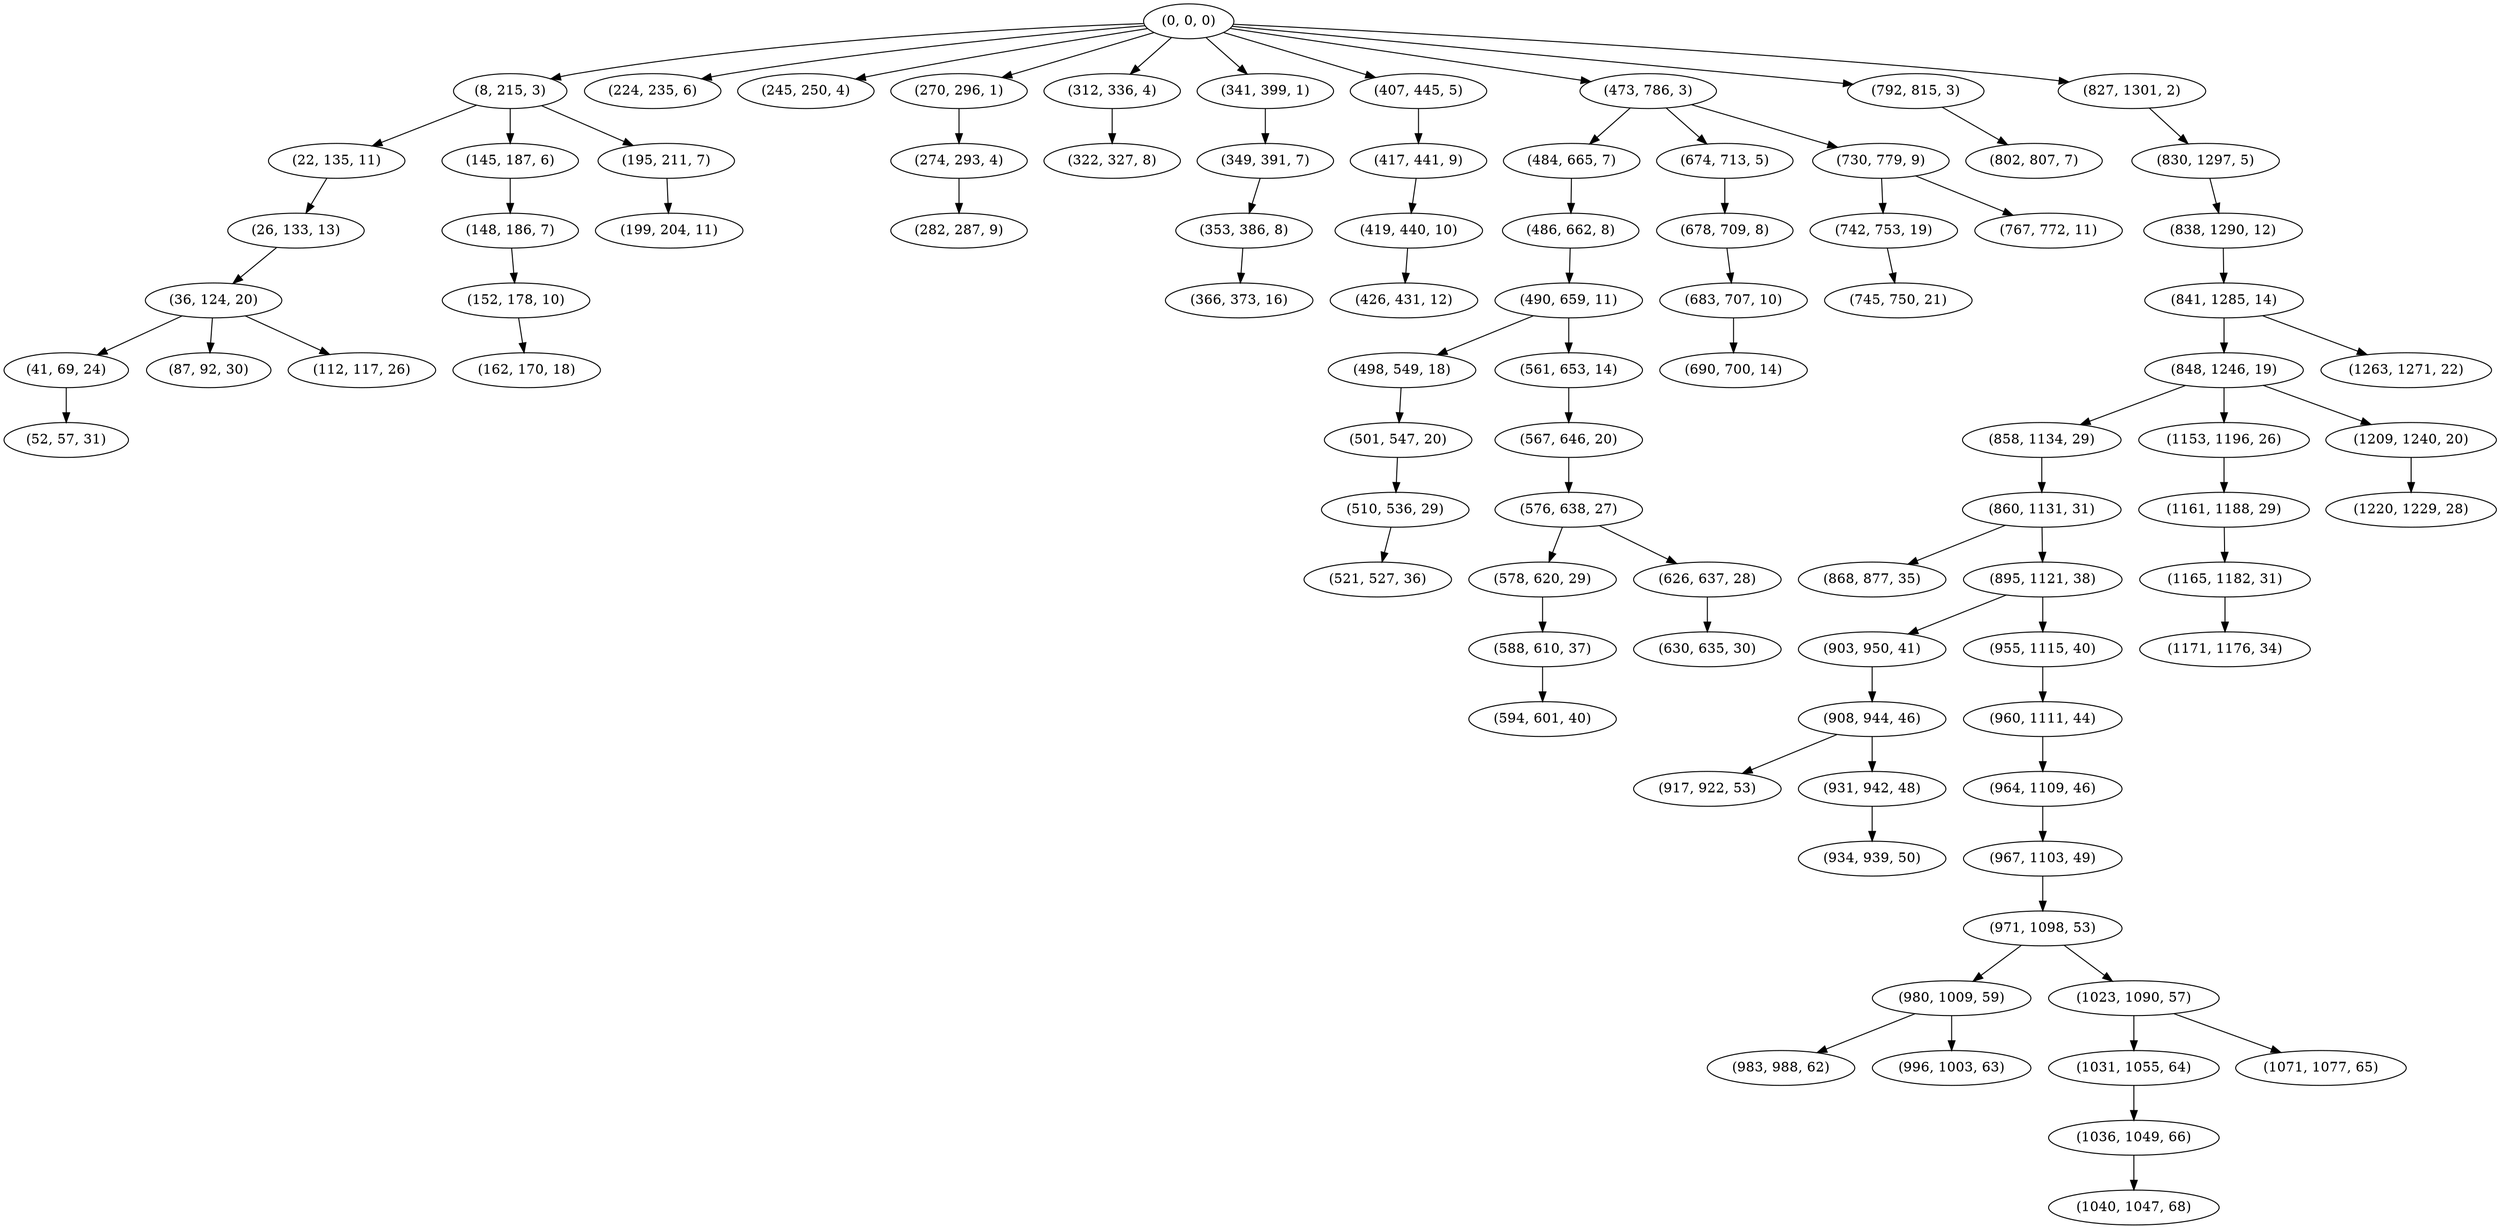 digraph tree {
    "(0, 0, 0)";
    "(8, 215, 3)";
    "(22, 135, 11)";
    "(26, 133, 13)";
    "(36, 124, 20)";
    "(41, 69, 24)";
    "(52, 57, 31)";
    "(87, 92, 30)";
    "(112, 117, 26)";
    "(145, 187, 6)";
    "(148, 186, 7)";
    "(152, 178, 10)";
    "(162, 170, 18)";
    "(195, 211, 7)";
    "(199, 204, 11)";
    "(224, 235, 6)";
    "(245, 250, 4)";
    "(270, 296, 1)";
    "(274, 293, 4)";
    "(282, 287, 9)";
    "(312, 336, 4)";
    "(322, 327, 8)";
    "(341, 399, 1)";
    "(349, 391, 7)";
    "(353, 386, 8)";
    "(366, 373, 16)";
    "(407, 445, 5)";
    "(417, 441, 9)";
    "(419, 440, 10)";
    "(426, 431, 12)";
    "(473, 786, 3)";
    "(484, 665, 7)";
    "(486, 662, 8)";
    "(490, 659, 11)";
    "(498, 549, 18)";
    "(501, 547, 20)";
    "(510, 536, 29)";
    "(521, 527, 36)";
    "(561, 653, 14)";
    "(567, 646, 20)";
    "(576, 638, 27)";
    "(578, 620, 29)";
    "(588, 610, 37)";
    "(594, 601, 40)";
    "(626, 637, 28)";
    "(630, 635, 30)";
    "(674, 713, 5)";
    "(678, 709, 8)";
    "(683, 707, 10)";
    "(690, 700, 14)";
    "(730, 779, 9)";
    "(742, 753, 19)";
    "(745, 750, 21)";
    "(767, 772, 11)";
    "(792, 815, 3)";
    "(802, 807, 7)";
    "(827, 1301, 2)";
    "(830, 1297, 5)";
    "(838, 1290, 12)";
    "(841, 1285, 14)";
    "(848, 1246, 19)";
    "(858, 1134, 29)";
    "(860, 1131, 31)";
    "(868, 877, 35)";
    "(895, 1121, 38)";
    "(903, 950, 41)";
    "(908, 944, 46)";
    "(917, 922, 53)";
    "(931, 942, 48)";
    "(934, 939, 50)";
    "(955, 1115, 40)";
    "(960, 1111, 44)";
    "(964, 1109, 46)";
    "(967, 1103, 49)";
    "(971, 1098, 53)";
    "(980, 1009, 59)";
    "(983, 988, 62)";
    "(996, 1003, 63)";
    "(1023, 1090, 57)";
    "(1031, 1055, 64)";
    "(1036, 1049, 66)";
    "(1040, 1047, 68)";
    "(1071, 1077, 65)";
    "(1153, 1196, 26)";
    "(1161, 1188, 29)";
    "(1165, 1182, 31)";
    "(1171, 1176, 34)";
    "(1209, 1240, 20)";
    "(1220, 1229, 28)";
    "(1263, 1271, 22)";
    "(0, 0, 0)" -> "(8, 215, 3)";
    "(0, 0, 0)" -> "(224, 235, 6)";
    "(0, 0, 0)" -> "(245, 250, 4)";
    "(0, 0, 0)" -> "(270, 296, 1)";
    "(0, 0, 0)" -> "(312, 336, 4)";
    "(0, 0, 0)" -> "(341, 399, 1)";
    "(0, 0, 0)" -> "(407, 445, 5)";
    "(0, 0, 0)" -> "(473, 786, 3)";
    "(0, 0, 0)" -> "(792, 815, 3)";
    "(0, 0, 0)" -> "(827, 1301, 2)";
    "(8, 215, 3)" -> "(22, 135, 11)";
    "(8, 215, 3)" -> "(145, 187, 6)";
    "(8, 215, 3)" -> "(195, 211, 7)";
    "(22, 135, 11)" -> "(26, 133, 13)";
    "(26, 133, 13)" -> "(36, 124, 20)";
    "(36, 124, 20)" -> "(41, 69, 24)";
    "(36, 124, 20)" -> "(87, 92, 30)";
    "(36, 124, 20)" -> "(112, 117, 26)";
    "(41, 69, 24)" -> "(52, 57, 31)";
    "(145, 187, 6)" -> "(148, 186, 7)";
    "(148, 186, 7)" -> "(152, 178, 10)";
    "(152, 178, 10)" -> "(162, 170, 18)";
    "(195, 211, 7)" -> "(199, 204, 11)";
    "(270, 296, 1)" -> "(274, 293, 4)";
    "(274, 293, 4)" -> "(282, 287, 9)";
    "(312, 336, 4)" -> "(322, 327, 8)";
    "(341, 399, 1)" -> "(349, 391, 7)";
    "(349, 391, 7)" -> "(353, 386, 8)";
    "(353, 386, 8)" -> "(366, 373, 16)";
    "(407, 445, 5)" -> "(417, 441, 9)";
    "(417, 441, 9)" -> "(419, 440, 10)";
    "(419, 440, 10)" -> "(426, 431, 12)";
    "(473, 786, 3)" -> "(484, 665, 7)";
    "(473, 786, 3)" -> "(674, 713, 5)";
    "(473, 786, 3)" -> "(730, 779, 9)";
    "(484, 665, 7)" -> "(486, 662, 8)";
    "(486, 662, 8)" -> "(490, 659, 11)";
    "(490, 659, 11)" -> "(498, 549, 18)";
    "(490, 659, 11)" -> "(561, 653, 14)";
    "(498, 549, 18)" -> "(501, 547, 20)";
    "(501, 547, 20)" -> "(510, 536, 29)";
    "(510, 536, 29)" -> "(521, 527, 36)";
    "(561, 653, 14)" -> "(567, 646, 20)";
    "(567, 646, 20)" -> "(576, 638, 27)";
    "(576, 638, 27)" -> "(578, 620, 29)";
    "(576, 638, 27)" -> "(626, 637, 28)";
    "(578, 620, 29)" -> "(588, 610, 37)";
    "(588, 610, 37)" -> "(594, 601, 40)";
    "(626, 637, 28)" -> "(630, 635, 30)";
    "(674, 713, 5)" -> "(678, 709, 8)";
    "(678, 709, 8)" -> "(683, 707, 10)";
    "(683, 707, 10)" -> "(690, 700, 14)";
    "(730, 779, 9)" -> "(742, 753, 19)";
    "(730, 779, 9)" -> "(767, 772, 11)";
    "(742, 753, 19)" -> "(745, 750, 21)";
    "(792, 815, 3)" -> "(802, 807, 7)";
    "(827, 1301, 2)" -> "(830, 1297, 5)";
    "(830, 1297, 5)" -> "(838, 1290, 12)";
    "(838, 1290, 12)" -> "(841, 1285, 14)";
    "(841, 1285, 14)" -> "(848, 1246, 19)";
    "(841, 1285, 14)" -> "(1263, 1271, 22)";
    "(848, 1246, 19)" -> "(858, 1134, 29)";
    "(848, 1246, 19)" -> "(1153, 1196, 26)";
    "(848, 1246, 19)" -> "(1209, 1240, 20)";
    "(858, 1134, 29)" -> "(860, 1131, 31)";
    "(860, 1131, 31)" -> "(868, 877, 35)";
    "(860, 1131, 31)" -> "(895, 1121, 38)";
    "(895, 1121, 38)" -> "(903, 950, 41)";
    "(895, 1121, 38)" -> "(955, 1115, 40)";
    "(903, 950, 41)" -> "(908, 944, 46)";
    "(908, 944, 46)" -> "(917, 922, 53)";
    "(908, 944, 46)" -> "(931, 942, 48)";
    "(931, 942, 48)" -> "(934, 939, 50)";
    "(955, 1115, 40)" -> "(960, 1111, 44)";
    "(960, 1111, 44)" -> "(964, 1109, 46)";
    "(964, 1109, 46)" -> "(967, 1103, 49)";
    "(967, 1103, 49)" -> "(971, 1098, 53)";
    "(971, 1098, 53)" -> "(980, 1009, 59)";
    "(971, 1098, 53)" -> "(1023, 1090, 57)";
    "(980, 1009, 59)" -> "(983, 988, 62)";
    "(980, 1009, 59)" -> "(996, 1003, 63)";
    "(1023, 1090, 57)" -> "(1031, 1055, 64)";
    "(1023, 1090, 57)" -> "(1071, 1077, 65)";
    "(1031, 1055, 64)" -> "(1036, 1049, 66)";
    "(1036, 1049, 66)" -> "(1040, 1047, 68)";
    "(1153, 1196, 26)" -> "(1161, 1188, 29)";
    "(1161, 1188, 29)" -> "(1165, 1182, 31)";
    "(1165, 1182, 31)" -> "(1171, 1176, 34)";
    "(1209, 1240, 20)" -> "(1220, 1229, 28)";
}
